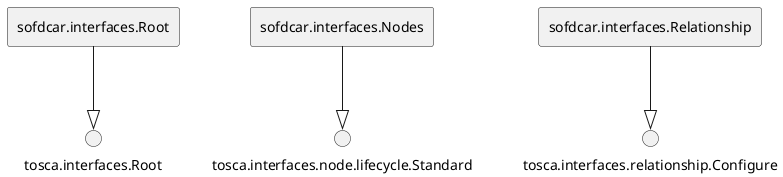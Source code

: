 @startuml
skinparam componentStyle rectangle


rectangle "sofdcar.interfaces.Root"

rectangle "sofdcar.interfaces.Nodes"

rectangle "sofdcar.interfaces.Relationship"


"sofdcar.interfaces.Root" --|> "tosca.interfaces.Root"

"sofdcar.interfaces.Nodes" --|> "tosca.interfaces.node.lifecycle.Standard"

"sofdcar.interfaces.Relationship" --|> "tosca.interfaces.relationship.Configure"

@enduml